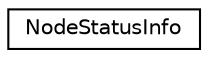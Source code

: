 digraph "Graphical Class Hierarchy"
{
  edge [fontname="Helvetica",fontsize="10",labelfontname="Helvetica",labelfontsize="10"];
  node [fontname="Helvetica",fontsize="10",shape=record];
  rankdir="LR";
  Node0 [label="NodeStatusInfo",height=0.2,width=0.4,color="black", fillcolor="white", style="filled",URL="$struct_node_status_info.html"];
}
